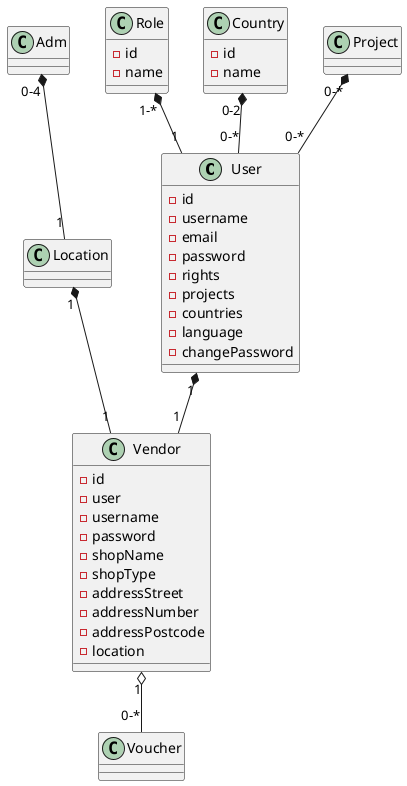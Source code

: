 @startuml customModelFields

class User {
    - id
    - username
    - email
    - password
    - rights
    - projects
    - countries
    - language
    - changePassword
}

class Vendor {
    - id
    - user
    - username
    - password
    - shopName
    - shopType
    - addressStreet
    - addressNumber
    - addressPostcode
    - location
}

class Role {
    - id
    - name
}

class Country {
    - id
    - name
}

 Adm "0-4" *-- "1" Location

 
 Role "1-*" *-- "1" User
 Country "0-2" *-- "0-*" User
 Project "0-*" *-- "0-*" User
 
 User "1" *-- "1" Vendor
 Location "1" *-- "1" Vendor
 
 Vendor "1" o-- "0-*" Voucher
 
@enduml
